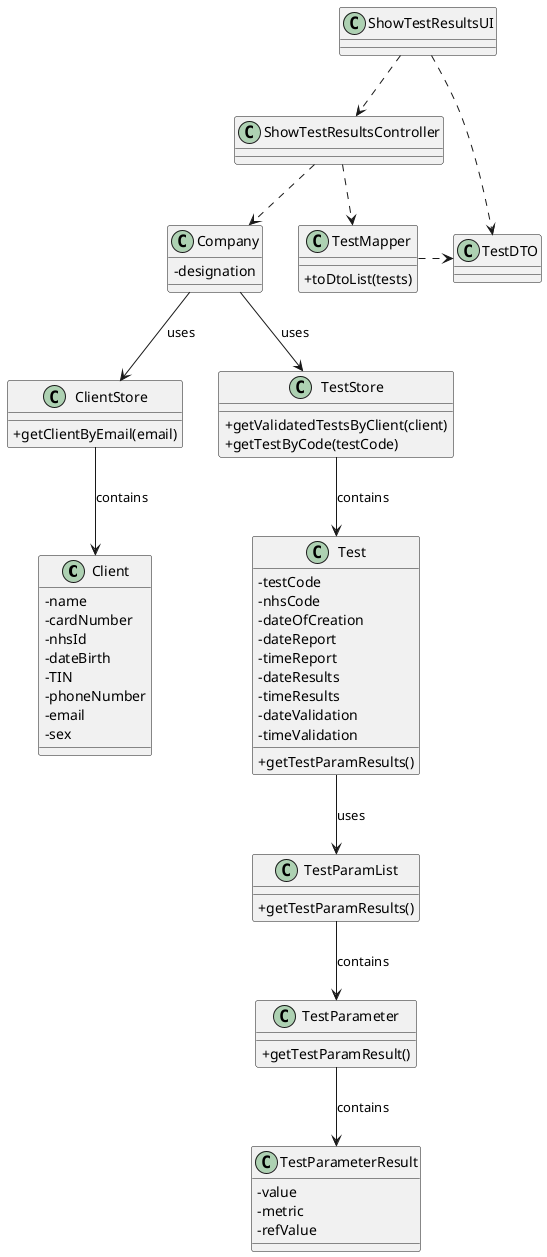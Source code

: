 @startuml
skinparam classAttributeIconSize 0

class Client {
- name
- cardNumber
- nhsId
- dateBirth
- TIN
- phoneNumber
- email
- sex
}
class ShowTestResultsUI
class ShowTestResultsController
class Company {
- designation
}
class ClientStore {
+ getClientByEmail(email)
}
class TestStore {
+ getValidatedTestsByClient(client)
+ getTestByCode(testCode)
}
class Test {
- testCode
- nhsCode
- dateOfCreation
- dateReport
- timeReport
- dateResults
- timeResults
- dateValidation
- timeValidation
+ getTestParamResults()
}
class TestMapper {
+ toDtoList(tests)
}
class TestParamList {
+ getTestParamResults()
}
class TestParameter {
+ getTestParamResult()
}
class TestParameterResult {
- value
- metric
- refValue
}

ShowTestResultsUI ..> ShowTestResultsController
ShowTestResultsUI ..> TestDTO
ShowTestResultsController ..> TestMapper
TestMapper .right.> TestDTO
ShowTestResultsController ..> Company
Company --> ClientStore : uses
ClientStore --> Client : contains
Company --> TestStore : uses
TestStore --> Test : contains
Test --> TestParamList : uses
TestParamList --> TestParameter : contains
TestParameter --> TestParameterResult : contains

@enduml